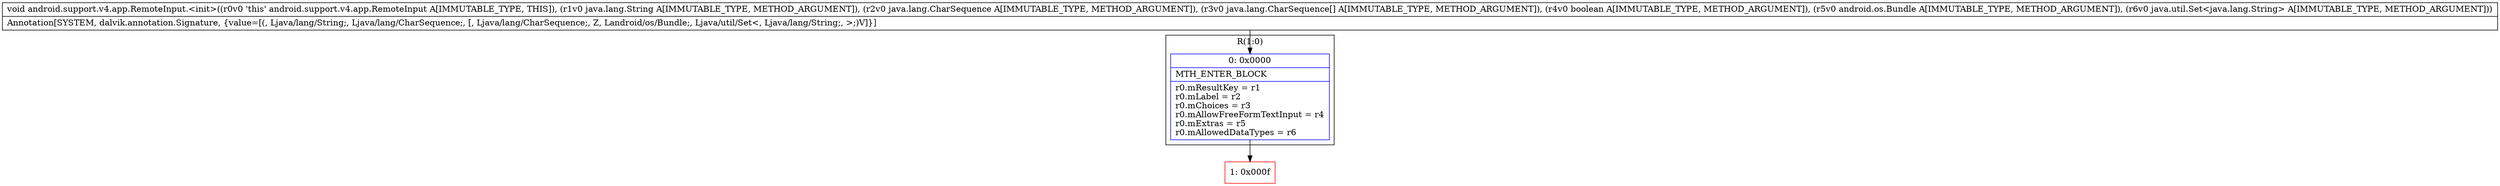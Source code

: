 digraph "CFG forandroid.support.v4.app.RemoteInput.\<init\>(Ljava\/lang\/String;Ljava\/lang\/CharSequence;[Ljava\/lang\/CharSequence;ZLandroid\/os\/Bundle;Ljava\/util\/Set;)V" {
subgraph cluster_Region_2056114770 {
label = "R(1:0)";
node [shape=record,color=blue];
Node_0 [shape=record,label="{0\:\ 0x0000|MTH_ENTER_BLOCK\l|r0.mResultKey = r1\lr0.mLabel = r2\lr0.mChoices = r3\lr0.mAllowFreeFormTextInput = r4\lr0.mExtras = r5\lr0.mAllowedDataTypes = r6\l}"];
}
Node_1 [shape=record,color=red,label="{1\:\ 0x000f}"];
MethodNode[shape=record,label="{void android.support.v4.app.RemoteInput.\<init\>((r0v0 'this' android.support.v4.app.RemoteInput A[IMMUTABLE_TYPE, THIS]), (r1v0 java.lang.String A[IMMUTABLE_TYPE, METHOD_ARGUMENT]), (r2v0 java.lang.CharSequence A[IMMUTABLE_TYPE, METHOD_ARGUMENT]), (r3v0 java.lang.CharSequence[] A[IMMUTABLE_TYPE, METHOD_ARGUMENT]), (r4v0 boolean A[IMMUTABLE_TYPE, METHOD_ARGUMENT]), (r5v0 android.os.Bundle A[IMMUTABLE_TYPE, METHOD_ARGUMENT]), (r6v0 java.util.Set\<java.lang.String\> A[IMMUTABLE_TYPE, METHOD_ARGUMENT]))  | Annotation[SYSTEM, dalvik.annotation.Signature, \{value=[(, Ljava\/lang\/String;, Ljava\/lang\/CharSequence;, [, Ljava\/lang\/CharSequence;, Z, Landroid\/os\/Bundle;, Ljava\/util\/Set\<, Ljava\/lang\/String;, \>;)V]\}]\l}"];
MethodNode -> Node_0;
Node_0 -> Node_1;
}

